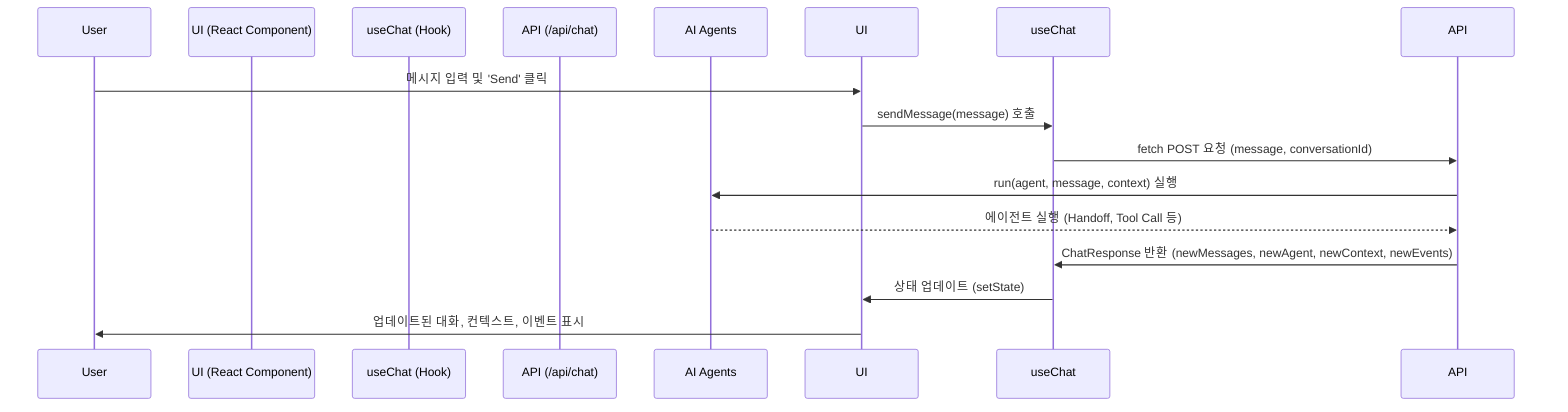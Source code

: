 sequenceDiagram
    participant User
    participant UI (React Component)
    participant useChat (Hook)
    participant API (/api/chat)
    participant AI Agents

    User->>UI: 메시지 입력 및 'Send' 클릭
    UI->>useChat: sendMessage(message) 호출
    useChat->>API: fetch POST 요청 (message, conversationId)
    API->>AI Agents: run(agent, message, context) 실행
    AI Agents-->>API: 에이전트 실행 (Handoff, Tool Call 등)
    API->>useChat: ChatResponse 반환 (newMessages, newAgent, newContext, newEvents)
    useChat->>UI: 상태 업데이트 (setState)
    UI->>User: 업데이트된 대화, 컨텍스트, 이벤트 표시